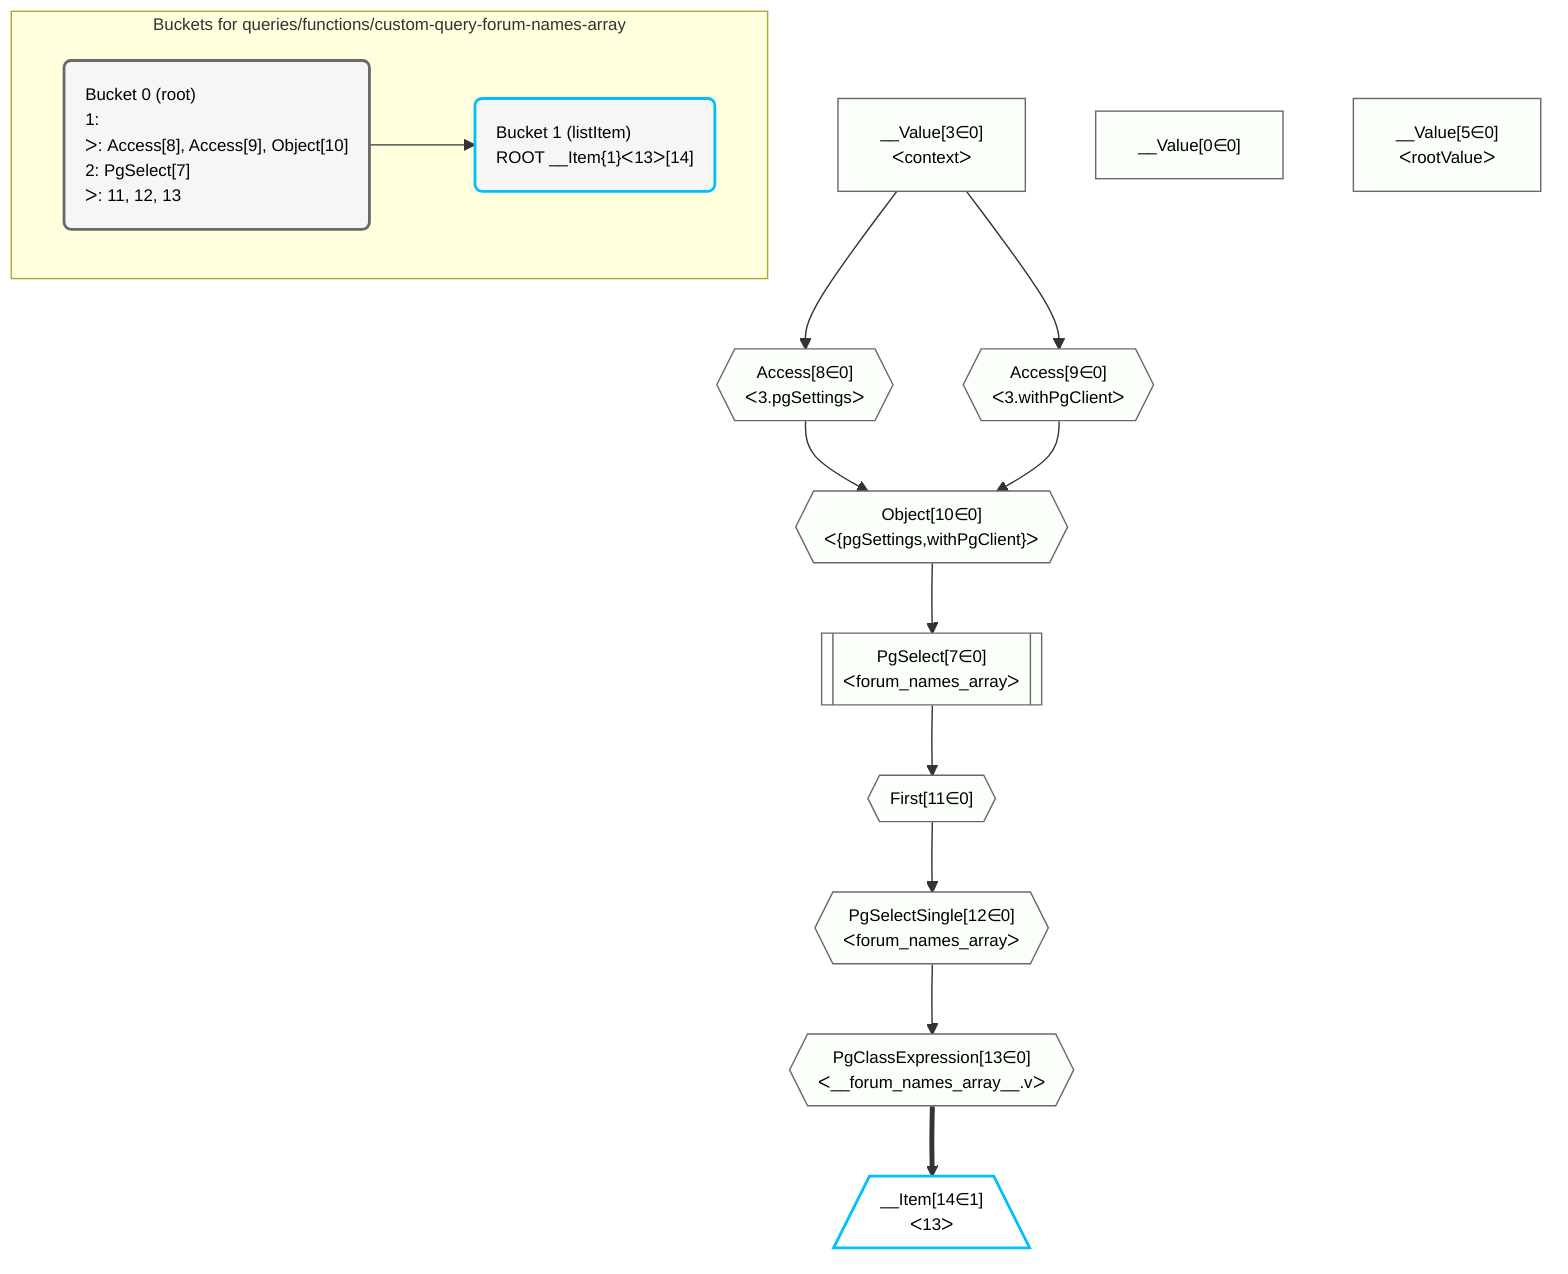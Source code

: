 %%{init: {'themeVariables': { 'fontSize': '12px'}}}%%
graph TD
    classDef path fill:#eee,stroke:#000,color:#000
    classDef plan fill:#fff,stroke-width:1px,color:#000
    classDef itemplan fill:#fff,stroke-width:2px,color:#000
    classDef unbatchedplan fill:#dff,stroke-width:1px,color:#000
    classDef sideeffectplan fill:#fcc,stroke-width:2px,color:#000
    classDef bucket fill:#f6f6f6,color:#000,stroke-width:2px,text-align:left


    %% plan dependencies
    Object10{{"Object[10∈0]<br />ᐸ{pgSettings,withPgClient}ᐳ"}}:::plan
    Access8{{"Access[8∈0]<br />ᐸ3.pgSettingsᐳ"}}:::plan
    Access9{{"Access[9∈0]<br />ᐸ3.withPgClientᐳ"}}:::plan
    Access8 & Access9 --> Object10
    PgSelect7[["PgSelect[7∈0]<br />ᐸforum_names_arrayᐳ"]]:::plan
    Object10 --> PgSelect7
    __Value3["__Value[3∈0]<br />ᐸcontextᐳ"]:::plan
    __Value3 --> Access8
    __Value3 --> Access9
    First11{{"First[11∈0]"}}:::plan
    PgSelect7 --> First11
    PgSelectSingle12{{"PgSelectSingle[12∈0]<br />ᐸforum_names_arrayᐳ"}}:::plan
    First11 --> PgSelectSingle12
    PgClassExpression13{{"PgClassExpression[13∈0]<br />ᐸ__forum_names_array__.vᐳ"}}:::plan
    PgSelectSingle12 --> PgClassExpression13
    __Value0["__Value[0∈0]"]:::plan
    __Value5["__Value[5∈0]<br />ᐸrootValueᐳ"]:::plan
    __Item14[/"__Item[14∈1]<br />ᐸ13ᐳ"\]:::itemplan
    PgClassExpression13 ==> __Item14

    %% define steps

    subgraph "Buckets for queries/functions/custom-query-forum-names-array"
    Bucket0("Bucket 0 (root)<br />1: <br />ᐳ: Access[8], Access[9], Object[10]<br />2: PgSelect[7]<br />ᐳ: 11, 12, 13"):::bucket
    classDef bucket0 stroke:#696969
    class Bucket0,__Value0,__Value3,__Value5,PgSelect7,Access8,Access9,Object10,First11,PgSelectSingle12,PgClassExpression13 bucket0
    Bucket1("Bucket 1 (listItem)<br />ROOT __Item{1}ᐸ13ᐳ[14]"):::bucket
    classDef bucket1 stroke:#00bfff
    class Bucket1,__Item14 bucket1
    Bucket0 --> Bucket1
    classDef unary fill:#fafffa,borderWidth:8px
    class Object10,PgSelect7,Access8,Access9,First11,PgSelectSingle12,PgClassExpression13,__Value0,__Value3,__Value5 unary
    end
